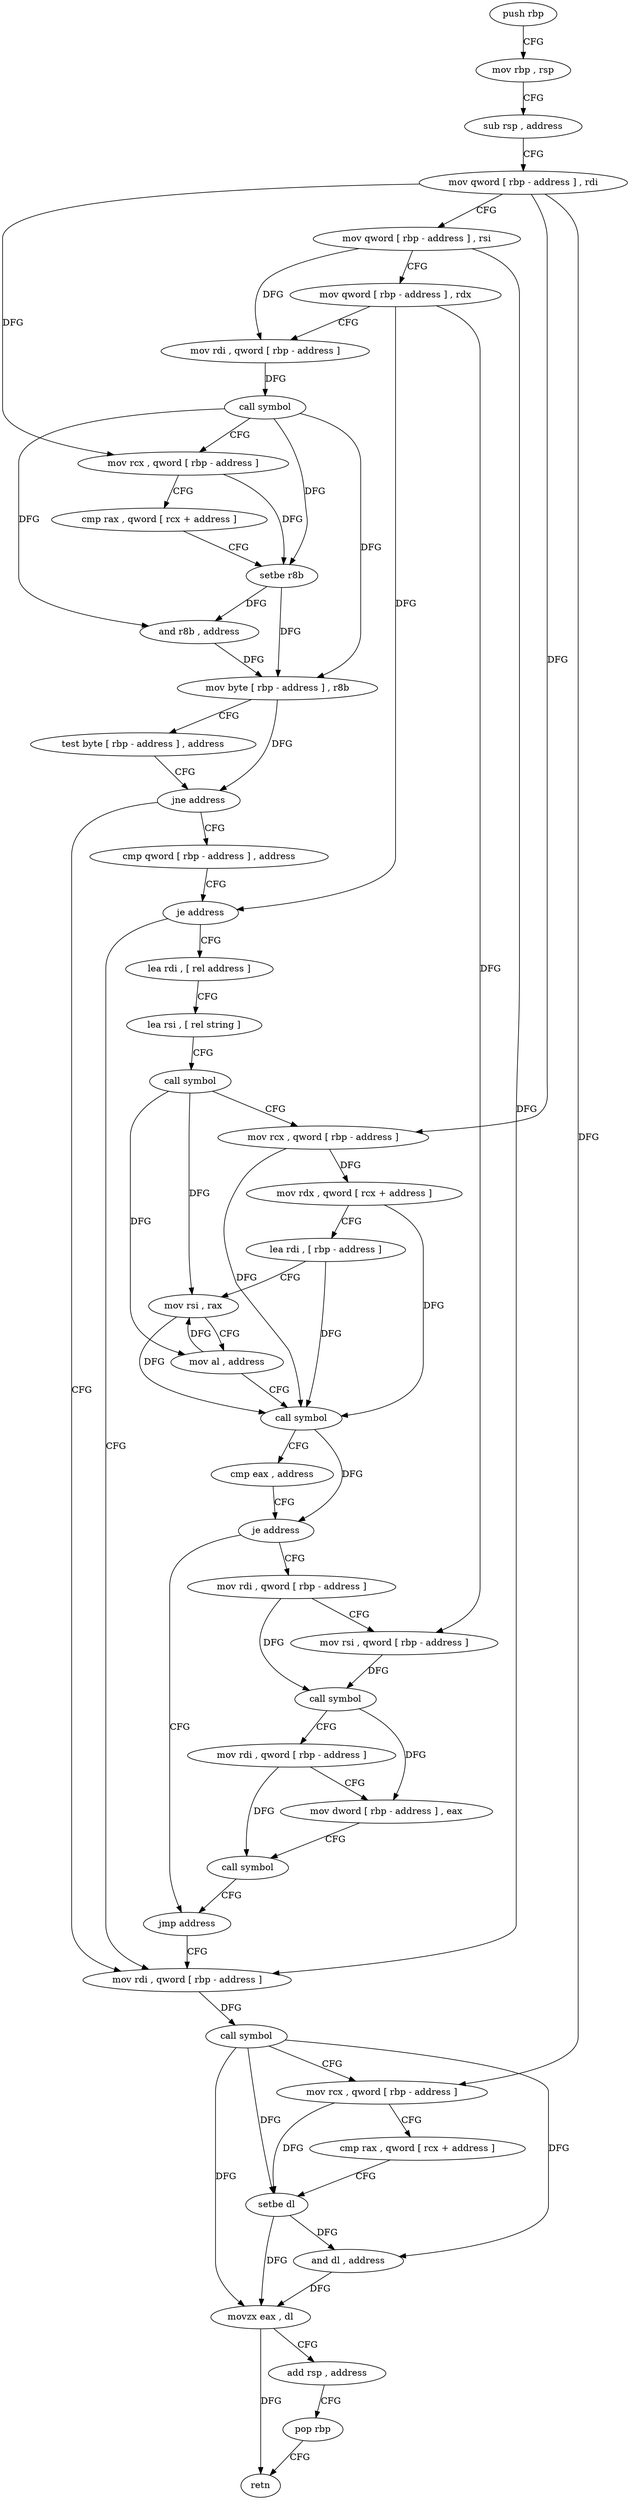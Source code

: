 digraph "func" {
"184480" [label = "push rbp" ]
"184481" [label = "mov rbp , rsp" ]
"184484" [label = "sub rsp , address" ]
"184488" [label = "mov qword [ rbp - address ] , rdi" ]
"184492" [label = "mov qword [ rbp - address ] , rsi" ]
"184496" [label = "mov qword [ rbp - address ] , rdx" ]
"184500" [label = "mov rdi , qword [ rbp - address ]" ]
"184504" [label = "call symbol" ]
"184509" [label = "mov rcx , qword [ rbp - address ]" ]
"184513" [label = "cmp rax , qword [ rcx + address ]" ]
"184517" [label = "setbe r8b" ]
"184521" [label = "and r8b , address" ]
"184525" [label = "mov byte [ rbp - address ] , r8b" ]
"184529" [label = "test byte [ rbp - address ] , address" ]
"184533" [label = "jne address" ]
"184630" [label = "mov rdi , qword [ rbp - address ]" ]
"184539" [label = "cmp qword [ rbp - address ] , address" ]
"184634" [label = "call symbol" ]
"184639" [label = "mov rcx , qword [ rbp - address ]" ]
"184643" [label = "cmp rax , qword [ rcx + address ]" ]
"184647" [label = "setbe dl" ]
"184650" [label = "and dl , address" ]
"184653" [label = "movzx eax , dl" ]
"184656" [label = "add rsp , address" ]
"184660" [label = "pop rbp" ]
"184661" [label = "retn" ]
"184544" [label = "je address" ]
"184550" [label = "lea rdi , [ rel address ]" ]
"184557" [label = "lea rsi , [ rel string ]" ]
"184564" [label = "call symbol" ]
"184569" [label = "mov rcx , qword [ rbp - address ]" ]
"184573" [label = "mov rdx , qword [ rcx + address ]" ]
"184577" [label = "lea rdi , [ rbp - address ]" ]
"184581" [label = "mov rsi , rax" ]
"184584" [label = "mov al , address" ]
"184586" [label = "call symbol" ]
"184591" [label = "cmp eax , address" ]
"184594" [label = "je address" ]
"184625" [label = "jmp address" ]
"184600" [label = "mov rdi , qword [ rbp - address ]" ]
"184604" [label = "mov rsi , qword [ rbp - address ]" ]
"184608" [label = "call symbol" ]
"184613" [label = "mov rdi , qword [ rbp - address ]" ]
"184617" [label = "mov dword [ rbp - address ] , eax" ]
"184620" [label = "call symbol" ]
"184480" -> "184481" [ label = "CFG" ]
"184481" -> "184484" [ label = "CFG" ]
"184484" -> "184488" [ label = "CFG" ]
"184488" -> "184492" [ label = "CFG" ]
"184488" -> "184509" [ label = "DFG" ]
"184488" -> "184639" [ label = "DFG" ]
"184488" -> "184569" [ label = "DFG" ]
"184492" -> "184496" [ label = "CFG" ]
"184492" -> "184500" [ label = "DFG" ]
"184492" -> "184630" [ label = "DFG" ]
"184496" -> "184500" [ label = "CFG" ]
"184496" -> "184544" [ label = "DFG" ]
"184496" -> "184604" [ label = "DFG" ]
"184500" -> "184504" [ label = "DFG" ]
"184504" -> "184509" [ label = "CFG" ]
"184504" -> "184517" [ label = "DFG" ]
"184504" -> "184521" [ label = "DFG" ]
"184504" -> "184525" [ label = "DFG" ]
"184509" -> "184513" [ label = "CFG" ]
"184509" -> "184517" [ label = "DFG" ]
"184513" -> "184517" [ label = "CFG" ]
"184517" -> "184521" [ label = "DFG" ]
"184517" -> "184525" [ label = "DFG" ]
"184521" -> "184525" [ label = "DFG" ]
"184525" -> "184529" [ label = "CFG" ]
"184525" -> "184533" [ label = "DFG" ]
"184529" -> "184533" [ label = "CFG" ]
"184533" -> "184630" [ label = "CFG" ]
"184533" -> "184539" [ label = "CFG" ]
"184630" -> "184634" [ label = "DFG" ]
"184539" -> "184544" [ label = "CFG" ]
"184634" -> "184639" [ label = "CFG" ]
"184634" -> "184647" [ label = "DFG" ]
"184634" -> "184650" [ label = "DFG" ]
"184634" -> "184653" [ label = "DFG" ]
"184639" -> "184643" [ label = "CFG" ]
"184639" -> "184647" [ label = "DFG" ]
"184643" -> "184647" [ label = "CFG" ]
"184647" -> "184650" [ label = "DFG" ]
"184647" -> "184653" [ label = "DFG" ]
"184650" -> "184653" [ label = "DFG" ]
"184653" -> "184656" [ label = "CFG" ]
"184653" -> "184661" [ label = "DFG" ]
"184656" -> "184660" [ label = "CFG" ]
"184660" -> "184661" [ label = "CFG" ]
"184544" -> "184630" [ label = "CFG" ]
"184544" -> "184550" [ label = "CFG" ]
"184550" -> "184557" [ label = "CFG" ]
"184557" -> "184564" [ label = "CFG" ]
"184564" -> "184569" [ label = "CFG" ]
"184564" -> "184581" [ label = "DFG" ]
"184564" -> "184584" [ label = "DFG" ]
"184569" -> "184573" [ label = "DFG" ]
"184569" -> "184586" [ label = "DFG" ]
"184573" -> "184577" [ label = "CFG" ]
"184573" -> "184586" [ label = "DFG" ]
"184577" -> "184581" [ label = "CFG" ]
"184577" -> "184586" [ label = "DFG" ]
"184581" -> "184584" [ label = "CFG" ]
"184581" -> "184586" [ label = "DFG" ]
"184584" -> "184586" [ label = "CFG" ]
"184584" -> "184581" [ label = "DFG" ]
"184586" -> "184591" [ label = "CFG" ]
"184586" -> "184594" [ label = "DFG" ]
"184591" -> "184594" [ label = "CFG" ]
"184594" -> "184625" [ label = "CFG" ]
"184594" -> "184600" [ label = "CFG" ]
"184625" -> "184630" [ label = "CFG" ]
"184600" -> "184604" [ label = "CFG" ]
"184600" -> "184608" [ label = "DFG" ]
"184604" -> "184608" [ label = "DFG" ]
"184608" -> "184613" [ label = "CFG" ]
"184608" -> "184617" [ label = "DFG" ]
"184613" -> "184617" [ label = "CFG" ]
"184613" -> "184620" [ label = "DFG" ]
"184617" -> "184620" [ label = "CFG" ]
"184620" -> "184625" [ label = "CFG" ]
}

